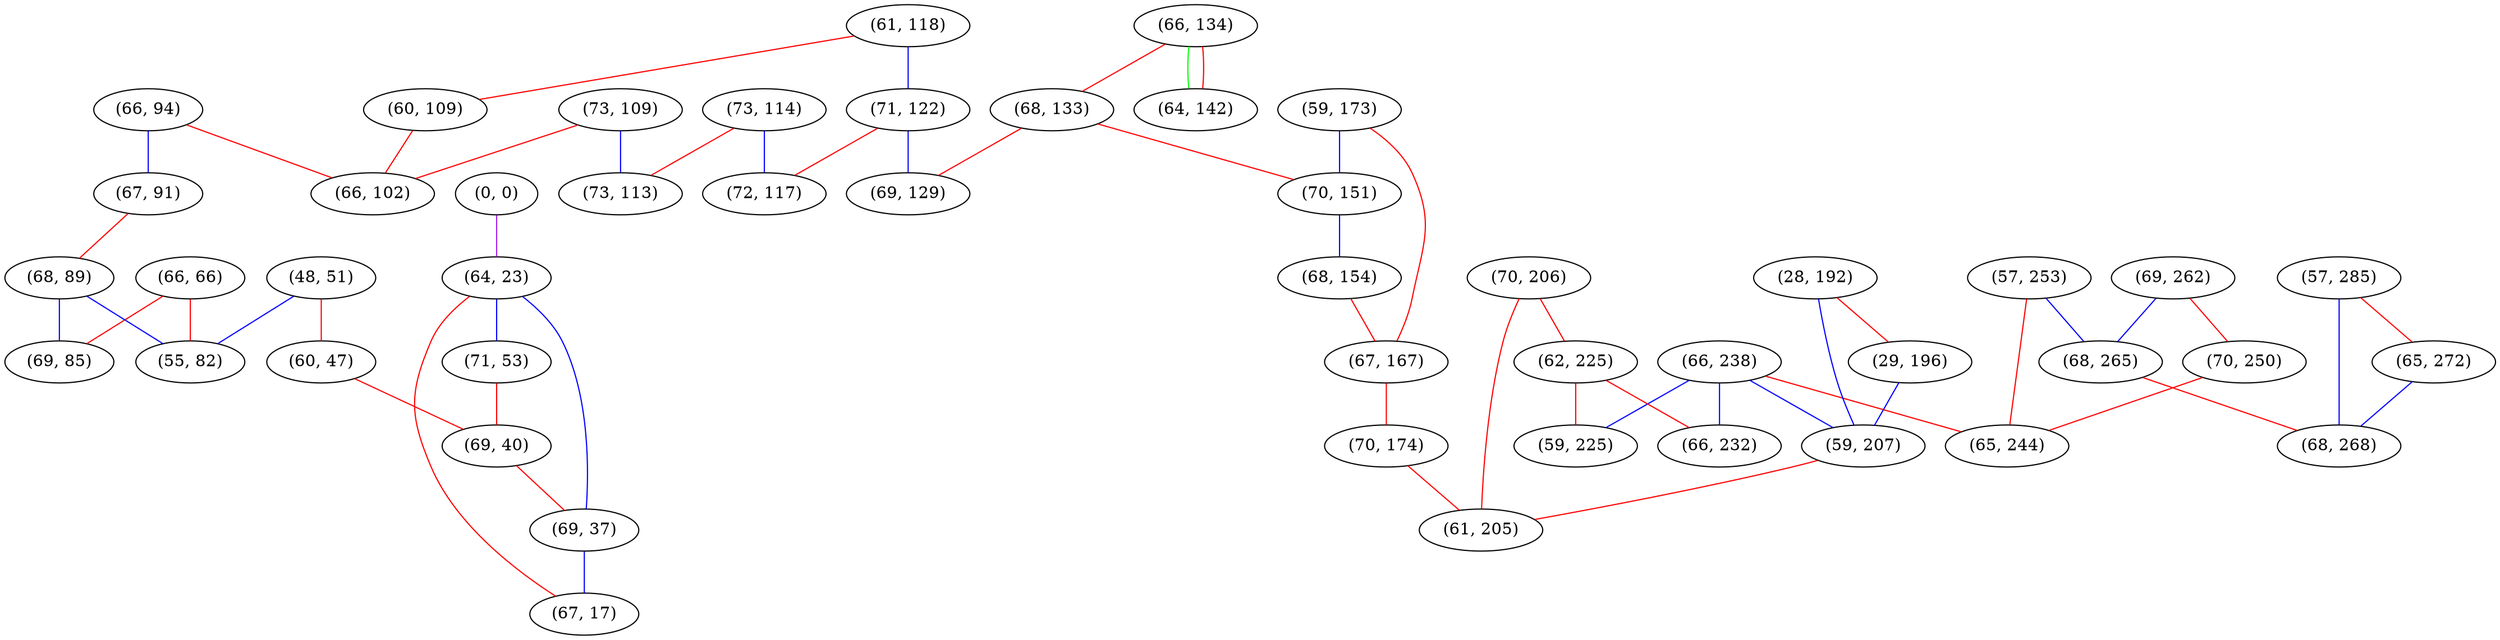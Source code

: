 graph "" {
"(73, 109)";
"(66, 134)";
"(68, 133)";
"(59, 173)";
"(0, 0)";
"(70, 151)";
"(48, 51)";
"(64, 23)";
"(70, 206)";
"(71, 53)";
"(66, 94)";
"(61, 118)";
"(68, 154)";
"(60, 47)";
"(66, 66)";
"(60, 109)";
"(67, 167)";
"(66, 238)";
"(67, 91)";
"(69, 40)";
"(70, 174)";
"(57, 253)";
"(62, 225)";
"(59, 225)";
"(69, 37)";
"(71, 122)";
"(69, 262)";
"(64, 142)";
"(28, 192)";
"(73, 114)";
"(66, 102)";
"(68, 89)";
"(69, 85)";
"(69, 129)";
"(29, 196)";
"(67, 17)";
"(55, 82)";
"(57, 285)";
"(70, 250)";
"(68, 265)";
"(59, 207)";
"(65, 272)";
"(72, 117)";
"(68, 268)";
"(61, 205)";
"(66, 232)";
"(65, 244)";
"(73, 113)";
"(73, 109)" -- "(66, 102)"  [color=red, key=0, weight=1];
"(73, 109)" -- "(73, 113)"  [color=blue, key=0, weight=3];
"(66, 134)" -- "(68, 133)"  [color=red, key=0, weight=1];
"(66, 134)" -- "(64, 142)"  [color=green, key=0, weight=2];
"(66, 134)" -- "(64, 142)"  [color=red, key=1, weight=1];
"(68, 133)" -- "(69, 129)"  [color=red, key=0, weight=1];
"(68, 133)" -- "(70, 151)"  [color=red, key=0, weight=1];
"(59, 173)" -- "(67, 167)"  [color=red, key=0, weight=1];
"(59, 173)" -- "(70, 151)"  [color=blue, key=0, weight=3];
"(0, 0)" -- "(64, 23)"  [color=purple, key=0, weight=4];
"(70, 151)" -- "(68, 154)"  [color=blue, key=0, weight=3];
"(48, 51)" -- "(60, 47)"  [color=red, key=0, weight=1];
"(48, 51)" -- "(55, 82)"  [color=blue, key=0, weight=3];
"(64, 23)" -- "(71, 53)"  [color=blue, key=0, weight=3];
"(64, 23)" -- "(67, 17)"  [color=red, key=0, weight=1];
"(64, 23)" -- "(69, 37)"  [color=blue, key=0, weight=3];
"(70, 206)" -- "(62, 225)"  [color=red, key=0, weight=1];
"(70, 206)" -- "(61, 205)"  [color=red, key=0, weight=1];
"(71, 53)" -- "(69, 40)"  [color=red, key=0, weight=1];
"(66, 94)" -- "(66, 102)"  [color=red, key=0, weight=1];
"(66, 94)" -- "(67, 91)"  [color=blue, key=0, weight=3];
"(61, 118)" -- "(60, 109)"  [color=red, key=0, weight=1];
"(61, 118)" -- "(71, 122)"  [color=blue, key=0, weight=3];
"(68, 154)" -- "(67, 167)"  [color=red, key=0, weight=1];
"(60, 47)" -- "(69, 40)"  [color=red, key=0, weight=1];
"(66, 66)" -- "(69, 85)"  [color=red, key=0, weight=1];
"(66, 66)" -- "(55, 82)"  [color=red, key=0, weight=1];
"(60, 109)" -- "(66, 102)"  [color=red, key=0, weight=1];
"(67, 167)" -- "(70, 174)"  [color=red, key=0, weight=1];
"(66, 238)" -- "(66, 232)"  [color=blue, key=0, weight=3];
"(66, 238)" -- "(59, 225)"  [color=blue, key=0, weight=3];
"(66, 238)" -- "(65, 244)"  [color=red, key=0, weight=1];
"(66, 238)" -- "(59, 207)"  [color=blue, key=0, weight=3];
"(67, 91)" -- "(68, 89)"  [color=red, key=0, weight=1];
"(69, 40)" -- "(69, 37)"  [color=red, key=0, weight=1];
"(70, 174)" -- "(61, 205)"  [color=red, key=0, weight=1];
"(57, 253)" -- "(68, 265)"  [color=blue, key=0, weight=3];
"(57, 253)" -- "(65, 244)"  [color=red, key=0, weight=1];
"(62, 225)" -- "(66, 232)"  [color=red, key=0, weight=1];
"(62, 225)" -- "(59, 225)"  [color=red, key=0, weight=1];
"(69, 37)" -- "(67, 17)"  [color=blue, key=0, weight=3];
"(71, 122)" -- "(69, 129)"  [color=blue, key=0, weight=3];
"(71, 122)" -- "(72, 117)"  [color=red, key=0, weight=1];
"(69, 262)" -- "(70, 250)"  [color=red, key=0, weight=1];
"(69, 262)" -- "(68, 265)"  [color=blue, key=0, weight=3];
"(28, 192)" -- "(59, 207)"  [color=blue, key=0, weight=3];
"(28, 192)" -- "(29, 196)"  [color=red, key=0, weight=1];
"(73, 114)" -- "(72, 117)"  [color=blue, key=0, weight=3];
"(73, 114)" -- "(73, 113)"  [color=red, key=0, weight=1];
"(68, 89)" -- "(55, 82)"  [color=blue, key=0, weight=3];
"(68, 89)" -- "(69, 85)"  [color=blue, key=0, weight=3];
"(29, 196)" -- "(59, 207)"  [color=blue, key=0, weight=3];
"(57, 285)" -- "(65, 272)"  [color=red, key=0, weight=1];
"(57, 285)" -- "(68, 268)"  [color=blue, key=0, weight=3];
"(70, 250)" -- "(65, 244)"  [color=red, key=0, weight=1];
"(68, 265)" -- "(68, 268)"  [color=red, key=0, weight=1];
"(59, 207)" -- "(61, 205)"  [color=red, key=0, weight=1];
"(65, 272)" -- "(68, 268)"  [color=blue, key=0, weight=3];
}
